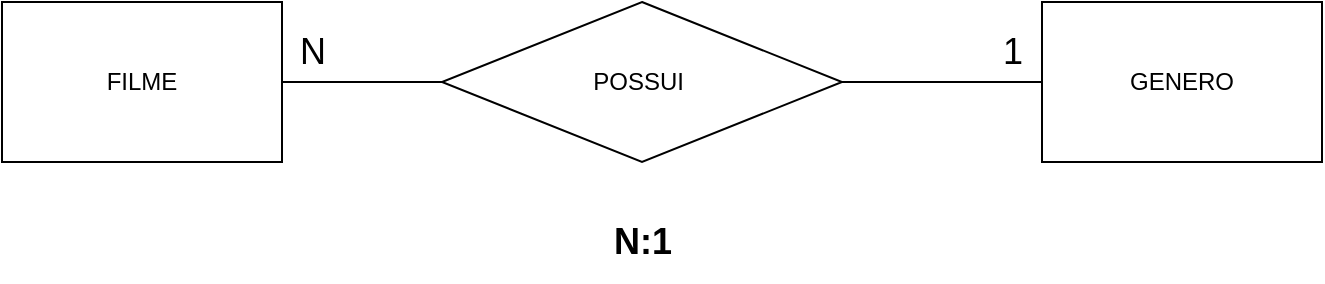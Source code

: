 <mxfile version="21.1.8" type="device" pages="2">
  <diagram name="CONCEITUAL" id="5k2rTNS_U-rYIlI2lLzO">
    <mxGraphModel dx="880" dy="484" grid="1" gridSize="10" guides="1" tooltips="1" connect="1" arrows="1" fold="1" page="1" pageScale="1" pageWidth="827" pageHeight="1169" math="0" shadow="0">
      <root>
        <mxCell id="0" />
        <mxCell id="1" parent="0" />
        <mxCell id="rvYL3fljUo6YsXFuQ4mQ-4" style="edgeStyle=orthogonalEdgeStyle;rounded=0;orthogonalLoop=1;jettySize=auto;html=1;entryX=0;entryY=0.5;entryDx=0;entryDy=0;endArrow=none;endFill=0;" parent="1" source="rvYL3fljUo6YsXFuQ4mQ-1" target="rvYL3fljUo6YsXFuQ4mQ-3" edge="1">
          <mxGeometry relative="1" as="geometry" />
        </mxCell>
        <mxCell id="rvYL3fljUo6YsXFuQ4mQ-1" value="FILME" style="rounded=0;whiteSpace=wrap;html=1;" parent="1" vertex="1">
          <mxGeometry x="50" y="130" width="140" height="80" as="geometry" />
        </mxCell>
        <mxCell id="rvYL3fljUo6YsXFuQ4mQ-2" value="GENERO" style="rounded=0;whiteSpace=wrap;html=1;" parent="1" vertex="1">
          <mxGeometry x="570" y="130" width="140" height="80" as="geometry" />
        </mxCell>
        <mxCell id="rvYL3fljUo6YsXFuQ4mQ-5" style="edgeStyle=orthogonalEdgeStyle;rounded=0;orthogonalLoop=1;jettySize=auto;html=1;endArrow=none;endFill=0;" parent="1" source="rvYL3fljUo6YsXFuQ4mQ-3" target="rvYL3fljUo6YsXFuQ4mQ-2" edge="1">
          <mxGeometry relative="1" as="geometry" />
        </mxCell>
        <mxCell id="rvYL3fljUo6YsXFuQ4mQ-3" value="POSSUI&amp;nbsp;" style="rhombus;whiteSpace=wrap;html=1;" parent="1" vertex="1">
          <mxGeometry x="270" y="130" width="200" height="80" as="geometry" />
        </mxCell>
        <mxCell id="rvYL3fljUo6YsXFuQ4mQ-6" value="&lt;font style=&quot;font-size: 18px;&quot;&gt;1&lt;/font&gt;" style="text;html=1;align=center;verticalAlign=middle;resizable=0;points=[];autosize=1;strokeColor=none;fillColor=none;strokeWidth=5;" parent="1" vertex="1">
          <mxGeometry x="540" y="135" width="30" height="40" as="geometry" />
        </mxCell>
        <mxCell id="rvYL3fljUo6YsXFuQ4mQ-7" value="&lt;font style=&quot;font-size: 18px;&quot;&gt;N&lt;/font&gt;" style="text;html=1;align=center;verticalAlign=middle;resizable=0;points=[];autosize=1;strokeColor=none;fillColor=none;" parent="1" vertex="1">
          <mxGeometry x="185" y="135" width="40" height="40" as="geometry" />
        </mxCell>
        <mxCell id="rvYL3fljUo6YsXFuQ4mQ-8" value="&lt;b&gt;&lt;font style=&quot;font-size: 18px;&quot;&gt;N:1&lt;/font&gt;&lt;/b&gt;" style="text;html=1;align=center;verticalAlign=middle;resizable=0;points=[];autosize=1;strokeColor=none;fillColor=none;" parent="1" vertex="1">
          <mxGeometry x="345" y="230" width="50" height="40" as="geometry" />
        </mxCell>
      </root>
    </mxGraphModel>
  </diagram>
  <diagram id="PiF8HrdXThkrzSog6ZTA" name="LÓGICO">
    <mxGraphModel dx="503" dy="277" grid="1" gridSize="10" guides="1" tooltips="1" connect="1" arrows="1" fold="1" page="1" pageScale="1" pageWidth="827" pageHeight="1169" math="0" shadow="0">
      <root>
        <mxCell id="0" />
        <mxCell id="1" parent="0" />
        <mxCell id="qGW3QSdljQVRf68JFR53-1" value="genero" style="shape=table;startSize=30;container=1;collapsible=1;childLayout=tableLayout;fixedRows=1;rowLines=0;fontStyle=1;align=center;resizeLast=1;html=1;" vertex="1" parent="1">
          <mxGeometry x="380" y="80" width="180" height="90" as="geometry" />
        </mxCell>
        <mxCell id="qGW3QSdljQVRf68JFR53-2" value="" style="shape=tableRow;horizontal=0;startSize=0;swimlaneHead=0;swimlaneBody=0;fillColor=none;collapsible=0;dropTarget=0;points=[[0,0.5],[1,0.5]];portConstraint=eastwest;top=0;left=0;right=0;bottom=1;" vertex="1" parent="qGW3QSdljQVRf68JFR53-1">
          <mxGeometry y="30" width="180" height="30" as="geometry" />
        </mxCell>
        <mxCell id="qGW3QSdljQVRf68JFR53-3" value="PK" style="shape=partialRectangle;connectable=0;fillColor=none;top=0;left=0;bottom=0;right=0;fontStyle=1;overflow=hidden;whiteSpace=wrap;html=1;" vertex="1" parent="qGW3QSdljQVRf68JFR53-2">
          <mxGeometry width="30" height="30" as="geometry">
            <mxRectangle width="30" height="30" as="alternateBounds" />
          </mxGeometry>
        </mxCell>
        <mxCell id="qGW3QSdljQVRf68JFR53-4" value="idGenero" style="shape=partialRectangle;connectable=0;fillColor=none;top=0;left=0;bottom=0;right=0;align=left;spacingLeft=6;fontStyle=5;overflow=hidden;whiteSpace=wrap;html=1;" vertex="1" parent="qGW3QSdljQVRf68JFR53-2">
          <mxGeometry x="30" width="150" height="30" as="geometry">
            <mxRectangle width="150" height="30" as="alternateBounds" />
          </mxGeometry>
        </mxCell>
        <mxCell id="qGW3QSdljQVRf68JFR53-5" value="" style="shape=tableRow;horizontal=0;startSize=0;swimlaneHead=0;swimlaneBody=0;fillColor=none;collapsible=0;dropTarget=0;points=[[0,0.5],[1,0.5]];portConstraint=eastwest;top=0;left=0;right=0;bottom=0;" vertex="1" parent="qGW3QSdljQVRf68JFR53-1">
          <mxGeometry y="60" width="180" height="30" as="geometry" />
        </mxCell>
        <mxCell id="qGW3QSdljQVRf68JFR53-6" value="" style="shape=partialRectangle;connectable=0;fillColor=none;top=0;left=0;bottom=0;right=0;editable=1;overflow=hidden;whiteSpace=wrap;html=1;" vertex="1" parent="qGW3QSdljQVRf68JFR53-5">
          <mxGeometry width="30" height="30" as="geometry">
            <mxRectangle width="30" height="30" as="alternateBounds" />
          </mxGeometry>
        </mxCell>
        <mxCell id="qGW3QSdljQVRf68JFR53-7" value="nomeGenero" style="shape=partialRectangle;connectable=0;fillColor=none;top=0;left=0;bottom=0;right=0;align=left;spacingLeft=6;overflow=hidden;whiteSpace=wrap;html=1;" vertex="1" parent="qGW3QSdljQVRf68JFR53-5">
          <mxGeometry x="30" width="150" height="30" as="geometry">
            <mxRectangle width="150" height="30" as="alternateBounds" />
          </mxGeometry>
        </mxCell>
        <mxCell id="UAyho4hvlJAFMuZBfLif-1" value="filme" style="shape=table;startSize=30;container=1;collapsible=1;childLayout=tableLayout;fixedRows=1;rowLines=0;fontStyle=1;align=center;resizeLast=1;html=1;whiteSpace=wrap;" vertex="1" parent="1">
          <mxGeometry x="110" y="50" width="180" height="120" as="geometry" />
        </mxCell>
        <mxCell id="UAyho4hvlJAFMuZBfLif-2" value="" style="shape=tableRow;horizontal=0;startSize=0;swimlaneHead=0;swimlaneBody=0;fillColor=none;collapsible=0;dropTarget=0;points=[[0,0.5],[1,0.5]];portConstraint=eastwest;top=0;left=0;right=0;bottom=0;html=1;" vertex="1" parent="UAyho4hvlJAFMuZBfLif-1">
          <mxGeometry y="30" width="180" height="30" as="geometry" />
        </mxCell>
        <mxCell id="UAyho4hvlJAFMuZBfLif-3" value="PK" style="shape=partialRectangle;connectable=0;fillColor=none;top=0;left=0;bottom=0;right=0;fontStyle=1;overflow=hidden;html=1;whiteSpace=wrap;" vertex="1" parent="UAyho4hvlJAFMuZBfLif-2">
          <mxGeometry width="60" height="30" as="geometry">
            <mxRectangle width="60" height="30" as="alternateBounds" />
          </mxGeometry>
        </mxCell>
        <mxCell id="UAyho4hvlJAFMuZBfLif-4" value="idFilme" style="shape=partialRectangle;connectable=0;fillColor=none;top=0;left=0;bottom=0;right=0;align=left;spacingLeft=6;fontStyle=5;overflow=hidden;html=1;whiteSpace=wrap;" vertex="1" parent="UAyho4hvlJAFMuZBfLif-2">
          <mxGeometry x="60" width="120" height="30" as="geometry">
            <mxRectangle width="120" height="30" as="alternateBounds" />
          </mxGeometry>
        </mxCell>
        <mxCell id="UAyho4hvlJAFMuZBfLif-5" value="" style="shape=tableRow;horizontal=0;startSize=0;swimlaneHead=0;swimlaneBody=0;fillColor=none;collapsible=0;dropTarget=0;points=[[0,0.5],[1,0.5]];portConstraint=eastwest;top=0;left=0;right=0;bottom=1;html=1;" vertex="1" parent="UAyho4hvlJAFMuZBfLif-1">
          <mxGeometry y="60" width="180" height="30" as="geometry" />
        </mxCell>
        <mxCell id="UAyho4hvlJAFMuZBfLif-6" value="FK" style="shape=partialRectangle;connectable=0;fillColor=none;top=0;left=0;bottom=0;right=0;fontStyle=1;overflow=hidden;html=1;whiteSpace=wrap;" vertex="1" parent="UAyho4hvlJAFMuZBfLif-5">
          <mxGeometry width="60" height="30" as="geometry">
            <mxRectangle width="60" height="30" as="alternateBounds" />
          </mxGeometry>
        </mxCell>
        <mxCell id="UAyho4hvlJAFMuZBfLif-7" value="idGenero" style="shape=partialRectangle;connectable=0;fillColor=none;top=0;left=0;bottom=0;right=0;align=left;spacingLeft=6;fontStyle=5;overflow=hidden;html=1;whiteSpace=wrap;" vertex="1" parent="UAyho4hvlJAFMuZBfLif-5">
          <mxGeometry x="60" width="120" height="30" as="geometry">
            <mxRectangle width="120" height="30" as="alternateBounds" />
          </mxGeometry>
        </mxCell>
        <mxCell id="UAyho4hvlJAFMuZBfLif-8" value="" style="shape=tableRow;horizontal=0;startSize=0;swimlaneHead=0;swimlaneBody=0;fillColor=none;collapsible=0;dropTarget=0;points=[[0,0.5],[1,0.5]];portConstraint=eastwest;top=0;left=0;right=0;bottom=0;html=1;" vertex="1" parent="UAyho4hvlJAFMuZBfLif-1">
          <mxGeometry y="90" width="180" height="30" as="geometry" />
        </mxCell>
        <mxCell id="UAyho4hvlJAFMuZBfLif-9" value="" style="shape=partialRectangle;connectable=0;fillColor=none;top=0;left=0;bottom=0;right=0;editable=1;overflow=hidden;html=1;whiteSpace=wrap;" vertex="1" parent="UAyho4hvlJAFMuZBfLif-8">
          <mxGeometry width="60" height="30" as="geometry">
            <mxRectangle width="60" height="30" as="alternateBounds" />
          </mxGeometry>
        </mxCell>
        <mxCell id="UAyho4hvlJAFMuZBfLif-10" value="tituloFilme" style="shape=partialRectangle;connectable=0;fillColor=none;top=0;left=0;bottom=0;right=0;align=left;spacingLeft=6;overflow=hidden;html=1;whiteSpace=wrap;" vertex="1" parent="UAyho4hvlJAFMuZBfLif-8">
          <mxGeometry x="60" width="120" height="30" as="geometry">
            <mxRectangle width="120" height="30" as="alternateBounds" />
          </mxGeometry>
        </mxCell>
        <mxCell id="UAyho4hvlJAFMuZBfLif-38" value="" style="edgeStyle=entityRelationEdgeStyle;fontSize=12;html=1;endArrow=ERoneToMany;rounded=0;" edge="1" parent="1" source="qGW3QSdljQVRf68JFR53-2" target="UAyho4hvlJAFMuZBfLif-5">
          <mxGeometry width="100" height="100" relative="1" as="geometry">
            <mxPoint x="280" y="270" as="sourcePoint" />
            <mxPoint x="380" y="170" as="targetPoint" />
          </mxGeometry>
        </mxCell>
      </root>
    </mxGraphModel>
  </diagram>
</mxfile>
